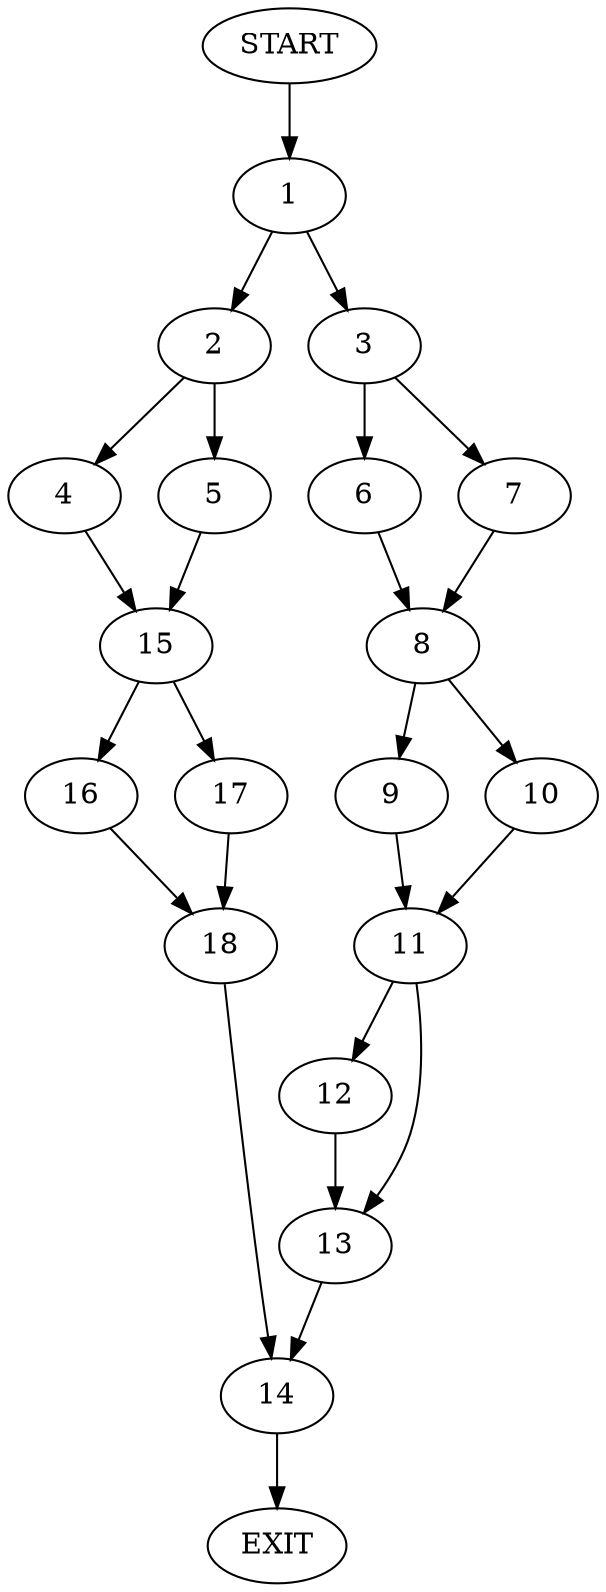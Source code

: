 digraph {
0 [label="START"]
19 [label="EXIT"]
0 -> 1
1 -> 2
1 -> 3
2 -> 4
2 -> 5
3 -> 6
3 -> 7
6 -> 8
7 -> 8
8 -> 9
8 -> 10
10 -> 11
9 -> 11
11 -> 12
11 -> 13
13 -> 14
12 -> 13
14 -> 19
4 -> 15
5 -> 15
15 -> 16
15 -> 17
16 -> 18
17 -> 18
18 -> 14
}
